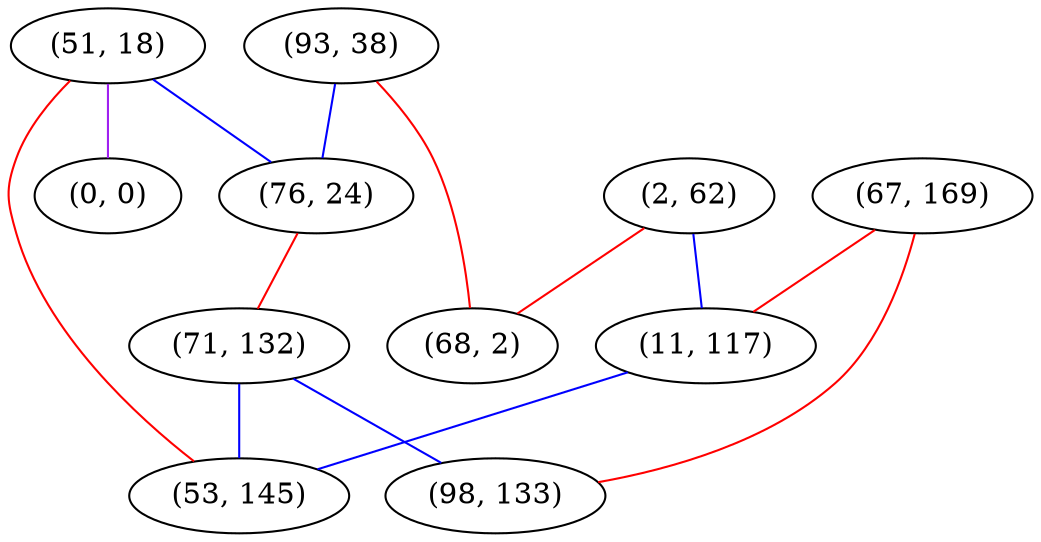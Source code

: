 graph "" {
"(93, 38)";
"(51, 18)";
"(0, 0)";
"(2, 62)";
"(76, 24)";
"(71, 132)";
"(67, 169)";
"(11, 117)";
"(53, 145)";
"(68, 2)";
"(98, 133)";
"(93, 38)" -- "(68, 2)"  [color=red, key=0, weight=1];
"(93, 38)" -- "(76, 24)"  [color=blue, key=0, weight=3];
"(51, 18)" -- "(53, 145)"  [color=red, key=0, weight=1];
"(51, 18)" -- "(0, 0)"  [color=purple, key=0, weight=4];
"(51, 18)" -- "(76, 24)"  [color=blue, key=0, weight=3];
"(2, 62)" -- "(68, 2)"  [color=red, key=0, weight=1];
"(2, 62)" -- "(11, 117)"  [color=blue, key=0, weight=3];
"(76, 24)" -- "(71, 132)"  [color=red, key=0, weight=1];
"(71, 132)" -- "(53, 145)"  [color=blue, key=0, weight=3];
"(71, 132)" -- "(98, 133)"  [color=blue, key=0, weight=3];
"(67, 169)" -- "(98, 133)"  [color=red, key=0, weight=1];
"(67, 169)" -- "(11, 117)"  [color=red, key=0, weight=1];
"(11, 117)" -- "(53, 145)"  [color=blue, key=0, weight=3];
}
